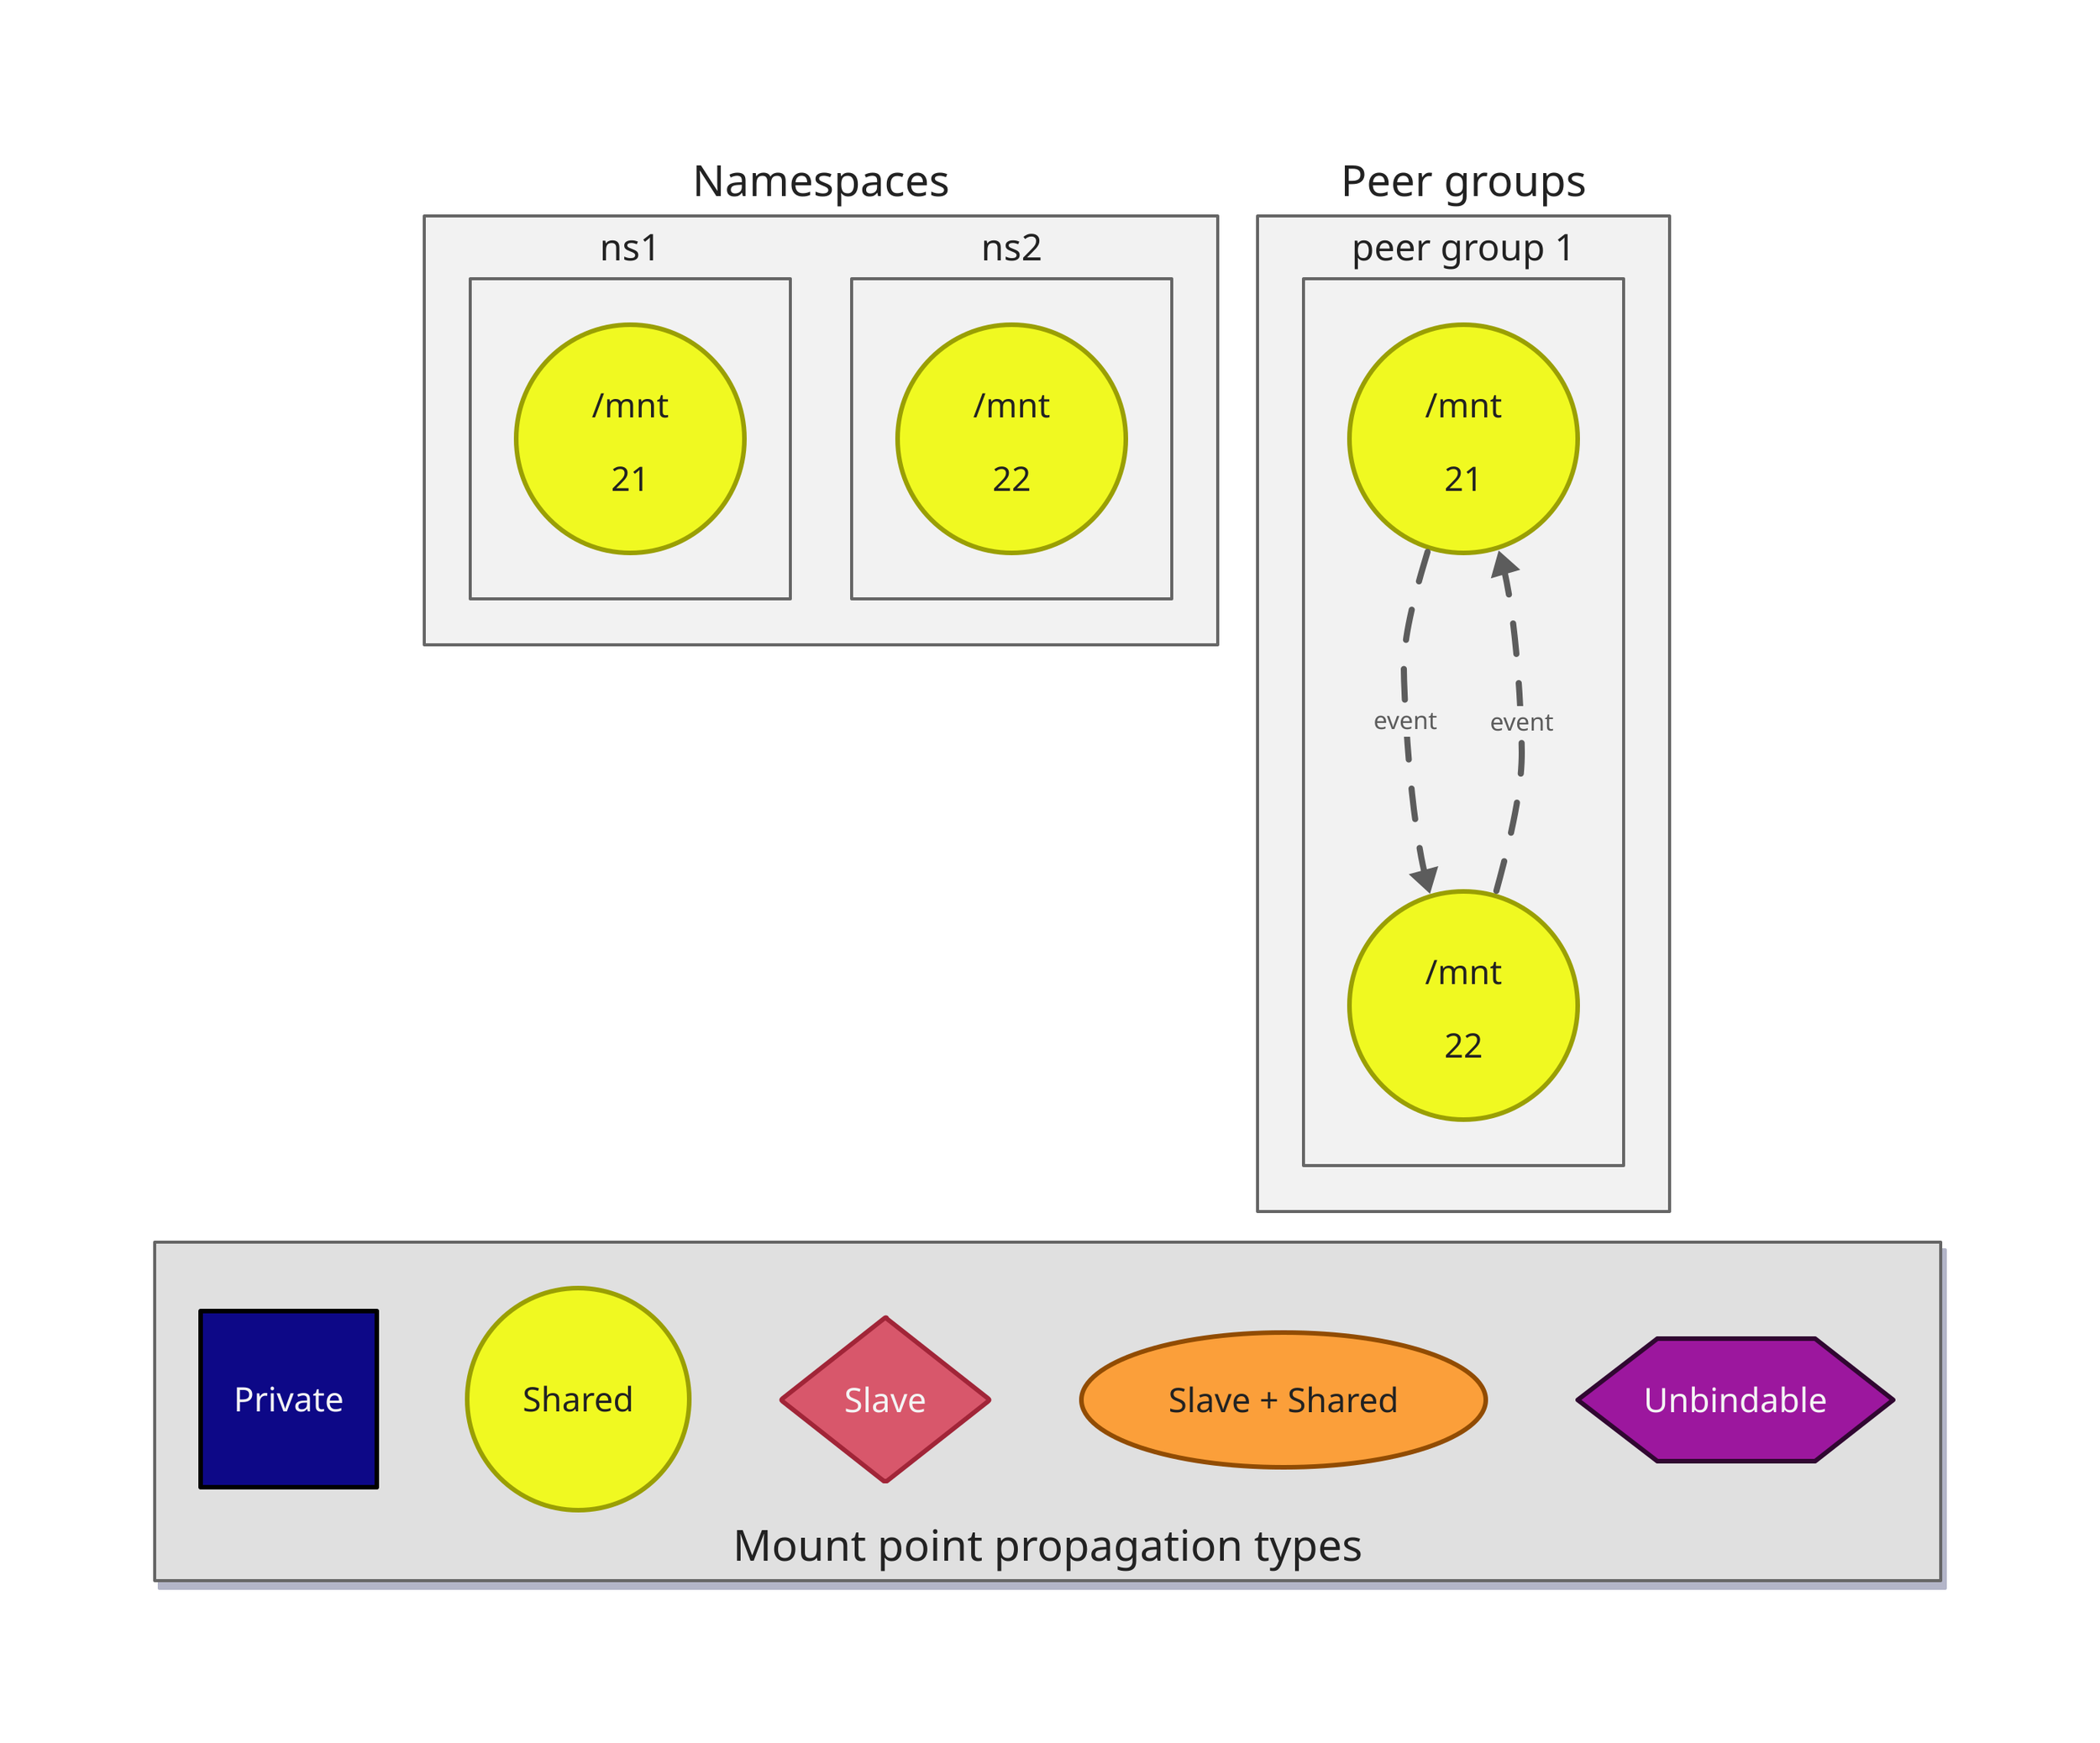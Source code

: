 classes: {
  namespace: {
    style: {
      fill: "#f2f2f2"
      stroke: "#666666"
      font-color: "#222222"
      bold: true
    }
  }

  edge: {
    style: {
      stroke: "#5c5c5c"
      stroke-width: 4
    }
  }

  event-edge: {
    style: {
      stroke: "#5c5c5c"
      stroke-width: 4
      font-color: "#5c5c5c"
      animated: true
    }
  }

  bind-mount: {
    shape: circle
    style: {
      fill: "#f0f921"
      stroke: "#9a9f04"
      stroke-width: 3
      font-size: 22
      font-color: "#222222"
      double-border: true
    }
  }

  private: {
    shape: square
    style: {
      fill: "#0d0887"
      stroke: "#000000"
      stroke-width: 3
      font-size: 22
      font-color: "#f4f4f4"
    }
  }

  shared: {
    shape: circle
    style: {
      fill: "#f0f921"
      stroke: "#9a9f04"
      stroke-width: 3
      font-size: 22
      font-color: "#222222"
    }
  }

  slave: {
    shape: diamond
    style: {
      fill: "#d8576b"
      stroke: "#a12538"
      stroke-width: 3
      font-size: 22
      font-color: "#f4f4f4"
    }
  }

  slave-shared: {
    shape: oval
    style: {
      fill: "#fb9f3a"
      stroke: "#914c03"
      stroke-width: 3
      font-size: 22
      font-color: "#222222"
    }
  }

  unbindable: {
    shape: hexagon
    style: {
      fill: "#9c179e"
      stroke: "#300731"
      stroke-width: 3
      font-size: 22
      font-color: "#f4f4f4"
    }
  }
}

namespaces: {
  class: namespace
  label: "Namespaces"

  ns1: {
    class: namespace
    label: "ns1"

    mnt: {
      class: shared
      label: "/mnt\n\n21"
    }
  }

  ns2: {
    class: namespace
    label: "ns2"

    mnt: {
      class: shared
      label: "/mnt\n\n22"
    }
  }
}

peer-groups: {
  class: namespace
  label: "Peer groups"

  peer-group1: {
    class: namespace
    label: "peer group 1"

    mnt-21: {
      class: shared
      label: "/mnt\n\n21"
    }

    mnt-22: {
      class: shared
      label: "/mnt\n\n22"
    }

    mnt-21 -> mnt-22: "event" {class: event-edge}
    mnt-22 -> mnt-21: "event" {class: event-edge}
  }
}

legend: {
  near: bottom-center
  label: "Mount point propagation types"
  label.near: bottom-center
  style: {
    fill: "#e0e0e0"
    stroke: "#666666"
    font-color: "#222222"
    bold: true
    shadow: true
  }

  private: {
    class: private
    label: "Private"
  }

  shared: {
    class: shared
    label: "Shared"
  }

  slave: {
    class: slave
    label: "Slave"
  }

  slave-shared: {
    class: slave-shared
    label: "Slave + Shared"
  }

  unbindable: {
    class: unbindable
    label: "Unbindable"
  }
}
